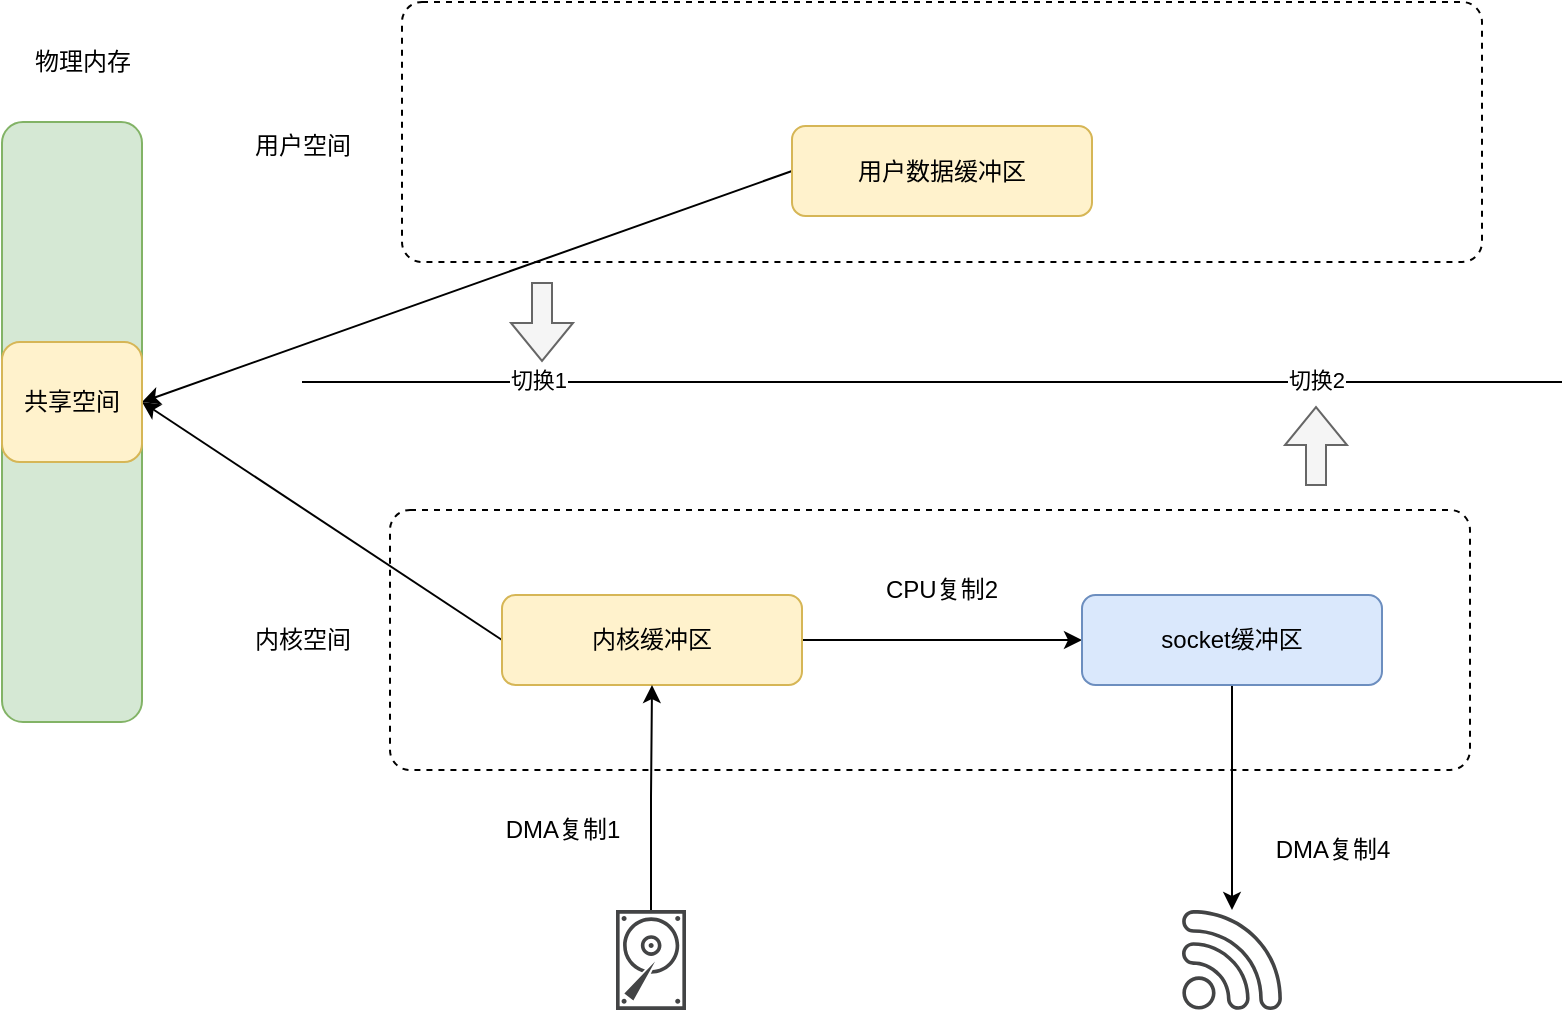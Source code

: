 <mxfile version="15.8.3" type="github">
  <diagram id="3wfqZAMSLGoMBdakA2JE" name="Page-1">
    <mxGraphModel dx="2253" dy="771" grid="1" gridSize="10" guides="1" tooltips="1" connect="1" arrows="1" fold="1" page="1" pageScale="1" pageWidth="827" pageHeight="1169" math="0" shadow="0">
      <root>
        <mxCell id="0" />
        <mxCell id="1" parent="0" />
        <mxCell id="XQAHwmsuv_uwFplXSKkf-1" value="" style="html=1;align=center;verticalAlign=top;rounded=1;absoluteArcSize=1;arcSize=20;dashed=1;" vertex="1" parent="1">
          <mxGeometry x="190" y="290" width="540" height="130" as="geometry" />
        </mxCell>
        <mxCell id="XQAHwmsuv_uwFplXSKkf-2" value="" style="html=1;align=center;verticalAlign=top;rounded=1;absoluteArcSize=1;arcSize=20;dashed=1;" vertex="1" parent="1">
          <mxGeometry x="184" y="544" width="540" height="130" as="geometry" />
        </mxCell>
        <mxCell id="XQAHwmsuv_uwFplXSKkf-3" value="" style="endArrow=none;html=1;rounded=0;" edge="1" parent="1">
          <mxGeometry width="50" height="50" relative="1" as="geometry">
            <mxPoint x="140" y="480" as="sourcePoint" />
            <mxPoint x="770" y="480" as="targetPoint" />
          </mxGeometry>
        </mxCell>
        <mxCell id="XQAHwmsuv_uwFplXSKkf-4" value="切换1" style="edgeLabel;html=1;align=center;verticalAlign=middle;resizable=0;points=[];fontColor=#000000;" vertex="1" connectable="0" parent="XQAHwmsuv_uwFplXSKkf-3">
          <mxGeometry x="-0.625" y="1" relative="1" as="geometry">
            <mxPoint as="offset" />
          </mxGeometry>
        </mxCell>
        <mxCell id="XQAHwmsuv_uwFplXSKkf-7" value="切换2" style="edgeLabel;html=1;align=center;verticalAlign=middle;resizable=0;points=[];fontColor=#000000;" vertex="1" connectable="0" parent="XQAHwmsuv_uwFplXSKkf-3">
          <mxGeometry x="0.61" y="1" relative="1" as="geometry">
            <mxPoint as="offset" />
          </mxGeometry>
        </mxCell>
        <mxCell id="XQAHwmsuv_uwFplXSKkf-8" value="用户空间" style="text;html=1;align=center;verticalAlign=middle;resizable=0;points=[];autosize=1;strokeColor=none;fillColor=none;" vertex="1" parent="1">
          <mxGeometry x="110" y="352" width="60" height="20" as="geometry" />
        </mxCell>
        <mxCell id="XQAHwmsuv_uwFplXSKkf-9" value="内核空间" style="text;html=1;align=center;verticalAlign=middle;resizable=0;points=[];autosize=1;strokeColor=none;fillColor=none;" vertex="1" parent="1">
          <mxGeometry x="110" y="599" width="60" height="20" as="geometry" />
        </mxCell>
        <mxCell id="XQAHwmsuv_uwFplXSKkf-10" style="rounded=0;orthogonalLoop=1;jettySize=auto;html=1;exitX=0;exitY=0.5;exitDx=0;exitDy=0;" edge="1" parent="1" source="XQAHwmsuv_uwFplXSKkf-11">
          <mxGeometry relative="1" as="geometry">
            <mxPoint x="60" y="490" as="targetPoint" />
          </mxGeometry>
        </mxCell>
        <mxCell id="XQAHwmsuv_uwFplXSKkf-11" value="用户数据缓冲区" style="rounded=1;whiteSpace=wrap;html=1;fillColor=#fff2cc;strokeColor=#d6b656;" vertex="1" parent="1">
          <mxGeometry x="385" y="352" width="150" height="45" as="geometry" />
        </mxCell>
        <mxCell id="XQAHwmsuv_uwFplXSKkf-12" style="edgeStyle=orthogonalEdgeStyle;rounded=0;orthogonalLoop=1;jettySize=auto;html=1;exitX=1;exitY=0.5;exitDx=0;exitDy=0;" edge="1" parent="1" source="XQAHwmsuv_uwFplXSKkf-14" target="XQAHwmsuv_uwFplXSKkf-16">
          <mxGeometry relative="1" as="geometry" />
        </mxCell>
        <mxCell id="XQAHwmsuv_uwFplXSKkf-13" style="rounded=0;orthogonalLoop=1;jettySize=auto;html=1;exitX=0;exitY=0.5;exitDx=0;exitDy=0;entryX=1;entryY=0.5;entryDx=0;entryDy=0;" edge="1" parent="1" source="XQAHwmsuv_uwFplXSKkf-14" target="XQAHwmsuv_uwFplXSKkf-28">
          <mxGeometry relative="1" as="geometry" />
        </mxCell>
        <mxCell id="XQAHwmsuv_uwFplXSKkf-14" value="内核缓冲区" style="rounded=1;whiteSpace=wrap;html=1;fillColor=#fff2cc;strokeColor=#d6b656;" vertex="1" parent="1">
          <mxGeometry x="240" y="586.5" width="150" height="45" as="geometry" />
        </mxCell>
        <mxCell id="XQAHwmsuv_uwFplXSKkf-15" value="" style="edgeStyle=orthogonalEdgeStyle;rounded=0;orthogonalLoop=1;jettySize=auto;html=1;" edge="1" parent="1" source="XQAHwmsuv_uwFplXSKkf-16" target="XQAHwmsuv_uwFplXSKkf-17">
          <mxGeometry relative="1" as="geometry" />
        </mxCell>
        <mxCell id="XQAHwmsuv_uwFplXSKkf-16" value="socket缓冲区" style="rounded=1;whiteSpace=wrap;html=1;fillColor=#dae8fc;strokeColor=#6c8ebf;" vertex="1" parent="1">
          <mxGeometry x="530" y="586.5" width="150" height="45" as="geometry" />
        </mxCell>
        <mxCell id="XQAHwmsuv_uwFplXSKkf-17" value="" style="sketch=0;pointerEvents=1;shadow=0;dashed=0;html=1;strokeColor=none;fillColor=#434445;aspect=fixed;labelPosition=center;verticalLabelPosition=bottom;verticalAlign=top;align=center;outlineConnect=0;shape=mxgraph.vvd.wi_fi;" vertex="1" parent="1">
          <mxGeometry x="580" y="744" width="50" height="50" as="geometry" />
        </mxCell>
        <mxCell id="XQAHwmsuv_uwFplXSKkf-18" value="" style="edgeStyle=orthogonalEdgeStyle;rounded=0;orthogonalLoop=1;jettySize=auto;html=1;" edge="1" parent="1" source="XQAHwmsuv_uwFplXSKkf-19" target="XQAHwmsuv_uwFplXSKkf-14">
          <mxGeometry relative="1" as="geometry" />
        </mxCell>
        <mxCell id="XQAHwmsuv_uwFplXSKkf-19" value="" style="sketch=0;pointerEvents=1;shadow=0;dashed=0;html=1;strokeColor=none;fillColor=#434445;aspect=fixed;labelPosition=center;verticalLabelPosition=bottom;verticalAlign=top;align=center;outlineConnect=0;shape=mxgraph.vvd.disk;" vertex="1" parent="1">
          <mxGeometry x="297" y="744" width="35" height="50" as="geometry" />
        </mxCell>
        <mxCell id="XQAHwmsuv_uwFplXSKkf-20" value="DMA复制1" style="text;html=1;align=center;verticalAlign=middle;resizable=0;points=[];autosize=1;strokeColor=none;fillColor=none;" vertex="1" parent="1">
          <mxGeometry x="235" y="694" width="70" height="20" as="geometry" />
        </mxCell>
        <mxCell id="XQAHwmsuv_uwFplXSKkf-21" value="DMA复制4" style="text;html=1;align=center;verticalAlign=middle;resizable=0;points=[];autosize=1;strokeColor=none;fillColor=none;" vertex="1" parent="1">
          <mxGeometry x="620" y="704" width="70" height="20" as="geometry" />
        </mxCell>
        <mxCell id="XQAHwmsuv_uwFplXSKkf-22" value="" style="shape=flexArrow;endArrow=classic;html=1;rounded=0;fontColor=#000000;fillColor=#f5f5f5;strokeColor=#666666;" edge="1" parent="1">
          <mxGeometry width="50" height="50" relative="1" as="geometry">
            <mxPoint x="260" y="430" as="sourcePoint" />
            <mxPoint x="260" y="470" as="targetPoint" />
          </mxGeometry>
        </mxCell>
        <mxCell id="XQAHwmsuv_uwFplXSKkf-25" value="" style="shape=flexArrow;endArrow=classic;html=1;rounded=0;fontColor=#000000;fillColor=#f5f5f5;strokeColor=#666666;" edge="1" parent="1">
          <mxGeometry width="50" height="50" relative="1" as="geometry">
            <mxPoint x="647" y="532" as="sourcePoint" />
            <mxPoint x="647" y="492" as="targetPoint" />
          </mxGeometry>
        </mxCell>
        <mxCell id="XQAHwmsuv_uwFplXSKkf-26" value="CPU复制2" style="text;html=1;strokeColor=none;fillColor=none;align=center;verticalAlign=middle;whiteSpace=wrap;rounded=0;" vertex="1" parent="1">
          <mxGeometry x="430" y="569" width="60" height="30" as="geometry" />
        </mxCell>
        <mxCell id="XQAHwmsuv_uwFplXSKkf-27" value="" style="rounded=1;whiteSpace=wrap;html=1;fillColor=#d5e8d4;strokeColor=#82b366;" vertex="1" parent="1">
          <mxGeometry x="-10" y="350" width="70" height="300" as="geometry" />
        </mxCell>
        <mxCell id="XQAHwmsuv_uwFplXSKkf-28" value="共享空间" style="rounded=1;whiteSpace=wrap;html=1;fillColor=#fff2cc;strokeColor=#d6b656;" vertex="1" parent="1">
          <mxGeometry x="-10" y="460" width="70" height="60" as="geometry" />
        </mxCell>
        <mxCell id="XQAHwmsuv_uwFplXSKkf-29" value="物理内存" style="text;html=1;align=center;verticalAlign=middle;resizable=0;points=[];autosize=1;strokeColor=none;fillColor=none;" vertex="1" parent="1">
          <mxGeometry y="310" width="60" height="20" as="geometry" />
        </mxCell>
      </root>
    </mxGraphModel>
  </diagram>
</mxfile>
